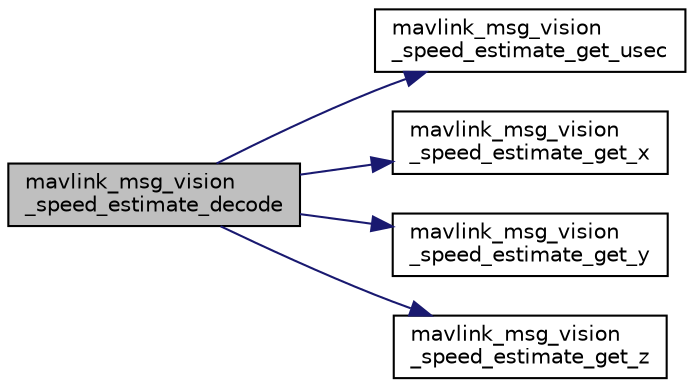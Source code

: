 digraph "mavlink_msg_vision_speed_estimate_decode"
{
 // INTERACTIVE_SVG=YES
  edge [fontname="Helvetica",fontsize="10",labelfontname="Helvetica",labelfontsize="10"];
  node [fontname="Helvetica",fontsize="10",shape=record];
  rankdir="LR";
  Node1 [label="mavlink_msg_vision\l_speed_estimate_decode",height=0.2,width=0.4,color="black", fillcolor="grey75", style="filled" fontcolor="black"];
  Node1 -> Node2 [color="midnightblue",fontsize="10",style="solid",fontname="Helvetica"];
  Node2 [label="mavlink_msg_vision\l_speed_estimate_get_usec",height=0.2,width=0.4,color="black", fillcolor="white", style="filled",URL="$mavlink__msg__vision__speed__estimate_8h.html#a11d9a9d3fb9aaf0acb4bf595dda7bd33",tooltip="Send a vision_speed_estimate message. "];
  Node1 -> Node3 [color="midnightblue",fontsize="10",style="solid",fontname="Helvetica"];
  Node3 [label="mavlink_msg_vision\l_speed_estimate_get_x",height=0.2,width=0.4,color="black", fillcolor="white", style="filled",URL="$mavlink__msg__vision__speed__estimate_8h.html#ab86b66249629d9c54de947b8337c42ae",tooltip="Get field x from vision_speed_estimate message. "];
  Node1 -> Node4 [color="midnightblue",fontsize="10",style="solid",fontname="Helvetica"];
  Node4 [label="mavlink_msg_vision\l_speed_estimate_get_y",height=0.2,width=0.4,color="black", fillcolor="white", style="filled",URL="$mavlink__msg__vision__speed__estimate_8h.html#a7452e62cfcc75b5cc791de5b07c7f1dd",tooltip="Get field y from vision_speed_estimate message. "];
  Node1 -> Node5 [color="midnightblue",fontsize="10",style="solid",fontname="Helvetica"];
  Node5 [label="mavlink_msg_vision\l_speed_estimate_get_z",height=0.2,width=0.4,color="black", fillcolor="white", style="filled",URL="$mavlink__msg__vision__speed__estimate_8h.html#aa7be484f6206c95f1d43e686e4e51967",tooltip="Get field z from vision_speed_estimate message. "];
}
